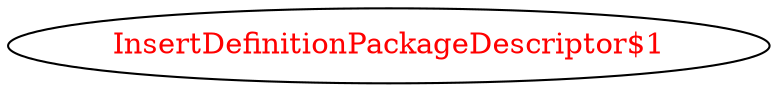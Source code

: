 digraph dependencyGraph {
 concentrate=true;
 ranksep="2.0";
 rankdir="LR"; 
 splines="ortho";
"InsertDefinitionPackageDescriptor$1" [fontcolor="red"];
}
